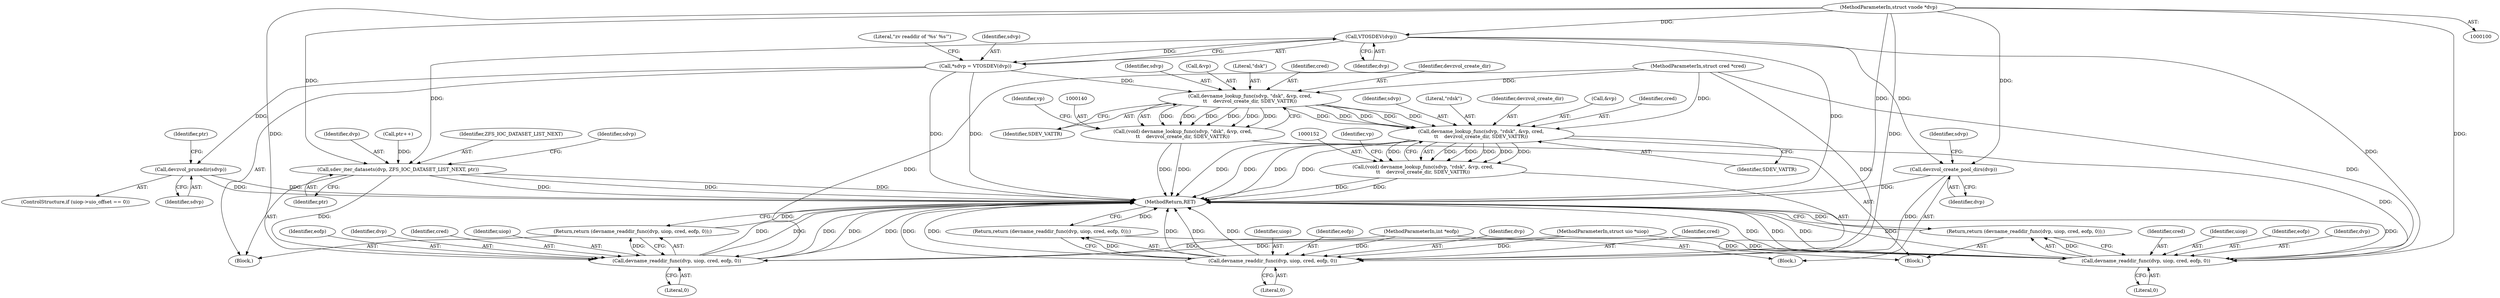 digraph "0_illumos-gate_d65686849024838243515b5c40ae2c479460b4b5@pointer" {
"1000111" [label="(Call,VTOSDEV(dvp))"];
"1000101" [label="(MethodParameterIn,struct vnode *dvp)"];
"1000109" [label="(Call,*sdvp = VTOSDEV(dvp))"];
"1000141" [label="(Call,devname_lookup_func(sdvp, \"dsk\", &vp, cred,\n\t\t    devzvol_create_dir, SDEV_VATTR))"];
"1000139" [label="(Call,(void) devname_lookup_func(sdvp, \"dsk\", &vp, cred,\n\t\t    devzvol_create_dir, SDEV_VATTR))"];
"1000153" [label="(Call,devname_lookup_func(sdvp, \"rdsk\", &vp, cred,\n\t\t    devzvol_create_dir, SDEV_VATTR))"];
"1000151" [label="(Call,(void) devname_lookup_func(sdvp, \"rdsk\", &vp, cred,\n\t\t    devzvol_create_dir, SDEV_VATTR))"];
"1000170" [label="(Call,devname_readdir_func(dvp, uiop, cred, eofp, 0))"];
"1000169" [label="(Return,return (devname_readdir_func(dvp, uiop, cred, eofp, 0));)"];
"1000182" [label="(Call,devzvol_prunedir(sdvp))"];
"1000210" [label="(Call,devzvol_create_pool_dirs(dvp))"];
"1000219" [label="(Call,devname_readdir_func(dvp, uiop, cred, eofp, 0))"];
"1000218" [label="(Return,return (devname_readdir_func(dvp, uiop, cred, eofp, 0));)"];
"1000245" [label="(Call,sdev_iter_datasets(dvp, ZFS_IOC_DATASET_LIST_NEXT, ptr))"];
"1000256" [label="(Call,devname_readdir_func(dvp, uiop, cred, eofp, 0))"];
"1000255" [label="(Return,return (devname_readdir_func(dvp, uiop, cred, eofp, 0));)"];
"1000154" [label="(Identifier,sdvp)"];
"1000142" [label="(Identifier,sdvp)"];
"1000220" [label="(Identifier,dvp)"];
"1000260" [label="(Identifier,eofp)"];
"1000148" [label="(Identifier,SDEV_VATTR)"];
"1000101" [label="(MethodParameterIn,struct vnode *dvp)"];
"1000246" [label="(Identifier,dvp)"];
"1000185" [label="(Identifier,ptr)"];
"1000245" [label="(Call,sdev_iter_datasets(dvp, ZFS_IOC_DATASET_LIST_NEXT, ptr))"];
"1000261" [label="(Literal,0)"];
"1000112" [label="(Identifier,dvp)"];
"1000110" [label="(Identifier,sdvp)"];
"1000175" [label="(Literal,0)"];
"1000182" [label="(Call,devzvol_prunedir(sdvp))"];
"1000176" [label="(ControlStructure,if (uiop->uio_offset == 0))"];
"1000256" [label="(Call,devname_readdir_func(dvp, uiop, cred, eofp, 0))"];
"1000109" [label="(Call,*sdvp = VTOSDEV(dvp))"];
"1000155" [label="(Literal,\"rdsk\")"];
"1000169" [label="(Return,return (devname_readdir_func(dvp, uiop, cred, eofp, 0));)"];
"1000211" [label="(Identifier,dvp)"];
"1000224" [label="(Literal,0)"];
"1000139" [label="(Call,(void) devname_lookup_func(sdvp, \"dsk\", &vp, cred,\n\t\t    devzvol_create_dir, SDEV_VATTR))"];
"1000174" [label="(Identifier,eofp)"];
"1000218" [label="(Return,return (devname_readdir_func(dvp, uiop, cred, eofp, 0));)"];
"1000170" [label="(Call,devname_readdir_func(dvp, uiop, cred, eofp, 0))"];
"1000171" [label="(Identifier,dvp)"];
"1000159" [label="(Identifier,devzvol_create_dir)"];
"1000257" [label="(Identifier,dvp)"];
"1000162" [label="(Identifier,vp)"];
"1000252" [label="(Identifier,sdvp)"];
"1000259" [label="(Identifier,cred)"];
"1000262" [label="(MethodReturn,RET)"];
"1000219" [label="(Call,devname_readdir_func(dvp, uiop, cred, eofp, 0))"];
"1000151" [label="(Call,(void) devname_lookup_func(sdvp, \"rdsk\", &vp, cred,\n\t\t    devzvol_create_dir, SDEV_VATTR))"];
"1000104" [label="(MethodParameterIn,int *eofp)"];
"1000144" [label="(Call,&vp)"];
"1000153" [label="(Call,devname_lookup_func(sdvp, \"rdsk\", &vp, cred,\n\t\t    devzvol_create_dir, SDEV_VATTR))"];
"1000143" [label="(Literal,\"dsk\")"];
"1000107" [label="(Block,)"];
"1000116" [label="(Literal,\"zv readdir of '%s' %s'\")"];
"1000150" [label="(Identifier,vp)"];
"1000160" [label="(Identifier,SDEV_VATTR)"];
"1000204" [label="(Block,)"];
"1000173" [label="(Identifier,cred)"];
"1000248" [label="(Identifier,ptr)"];
"1000238" [label="(Call,ptr++)"];
"1000132" [label="(Block,)"];
"1000222" [label="(Identifier,cred)"];
"1000221" [label="(Identifier,uiop)"];
"1000215" [label="(Identifier,sdvp)"];
"1000258" [label="(Identifier,uiop)"];
"1000146" [label="(Identifier,cred)"];
"1000141" [label="(Call,devname_lookup_func(sdvp, \"dsk\", &vp, cred,\n\t\t    devzvol_create_dir, SDEV_VATTR))"];
"1000255" [label="(Return,return (devname_readdir_func(dvp, uiop, cred, eofp, 0));)"];
"1000156" [label="(Call,&vp)"];
"1000247" [label="(Identifier,ZFS_IOC_DATASET_LIST_NEXT)"];
"1000158" [label="(Identifier,cred)"];
"1000103" [label="(MethodParameterIn,struct cred *cred)"];
"1000210" [label="(Call,devzvol_create_pool_dirs(dvp))"];
"1000147" [label="(Identifier,devzvol_create_dir)"];
"1000223" [label="(Identifier,eofp)"];
"1000183" [label="(Identifier,sdvp)"];
"1000102" [label="(MethodParameterIn,struct uio *uiop)"];
"1000111" [label="(Call,VTOSDEV(dvp))"];
"1000172" [label="(Identifier,uiop)"];
"1000111" -> "1000109"  [label="AST: "];
"1000111" -> "1000112"  [label="CFG: "];
"1000112" -> "1000111"  [label="AST: "];
"1000109" -> "1000111"  [label="CFG: "];
"1000111" -> "1000262"  [label="DDG: "];
"1000111" -> "1000109"  [label="DDG: "];
"1000101" -> "1000111"  [label="DDG: "];
"1000111" -> "1000170"  [label="DDG: "];
"1000111" -> "1000210"  [label="DDG: "];
"1000111" -> "1000245"  [label="DDG: "];
"1000101" -> "1000100"  [label="AST: "];
"1000101" -> "1000262"  [label="DDG: "];
"1000101" -> "1000170"  [label="DDG: "];
"1000101" -> "1000210"  [label="DDG: "];
"1000101" -> "1000219"  [label="DDG: "];
"1000101" -> "1000245"  [label="DDG: "];
"1000101" -> "1000256"  [label="DDG: "];
"1000109" -> "1000107"  [label="AST: "];
"1000110" -> "1000109"  [label="AST: "];
"1000116" -> "1000109"  [label="CFG: "];
"1000109" -> "1000262"  [label="DDG: "];
"1000109" -> "1000262"  [label="DDG: "];
"1000109" -> "1000141"  [label="DDG: "];
"1000109" -> "1000182"  [label="DDG: "];
"1000141" -> "1000139"  [label="AST: "];
"1000141" -> "1000148"  [label="CFG: "];
"1000142" -> "1000141"  [label="AST: "];
"1000143" -> "1000141"  [label="AST: "];
"1000144" -> "1000141"  [label="AST: "];
"1000146" -> "1000141"  [label="AST: "];
"1000147" -> "1000141"  [label="AST: "];
"1000148" -> "1000141"  [label="AST: "];
"1000139" -> "1000141"  [label="CFG: "];
"1000141" -> "1000139"  [label="DDG: "];
"1000141" -> "1000139"  [label="DDG: "];
"1000141" -> "1000139"  [label="DDG: "];
"1000141" -> "1000139"  [label="DDG: "];
"1000141" -> "1000139"  [label="DDG: "];
"1000141" -> "1000139"  [label="DDG: "];
"1000103" -> "1000141"  [label="DDG: "];
"1000141" -> "1000153"  [label="DDG: "];
"1000141" -> "1000153"  [label="DDG: "];
"1000141" -> "1000153"  [label="DDG: "];
"1000141" -> "1000153"  [label="DDG: "];
"1000141" -> "1000153"  [label="DDG: "];
"1000139" -> "1000132"  [label="AST: "];
"1000140" -> "1000139"  [label="AST: "];
"1000150" -> "1000139"  [label="CFG: "];
"1000139" -> "1000262"  [label="DDG: "];
"1000139" -> "1000262"  [label="DDG: "];
"1000153" -> "1000151"  [label="AST: "];
"1000153" -> "1000160"  [label="CFG: "];
"1000154" -> "1000153"  [label="AST: "];
"1000155" -> "1000153"  [label="AST: "];
"1000156" -> "1000153"  [label="AST: "];
"1000158" -> "1000153"  [label="AST: "];
"1000159" -> "1000153"  [label="AST: "];
"1000160" -> "1000153"  [label="AST: "];
"1000151" -> "1000153"  [label="CFG: "];
"1000153" -> "1000262"  [label="DDG: "];
"1000153" -> "1000262"  [label="DDG: "];
"1000153" -> "1000262"  [label="DDG: "];
"1000153" -> "1000262"  [label="DDG: "];
"1000153" -> "1000151"  [label="DDG: "];
"1000153" -> "1000151"  [label="DDG: "];
"1000153" -> "1000151"  [label="DDG: "];
"1000153" -> "1000151"  [label="DDG: "];
"1000153" -> "1000151"  [label="DDG: "];
"1000153" -> "1000151"  [label="DDG: "];
"1000103" -> "1000153"  [label="DDG: "];
"1000153" -> "1000170"  [label="DDG: "];
"1000151" -> "1000132"  [label="AST: "];
"1000152" -> "1000151"  [label="AST: "];
"1000162" -> "1000151"  [label="CFG: "];
"1000151" -> "1000262"  [label="DDG: "];
"1000151" -> "1000262"  [label="DDG: "];
"1000170" -> "1000169"  [label="AST: "];
"1000170" -> "1000175"  [label="CFG: "];
"1000171" -> "1000170"  [label="AST: "];
"1000172" -> "1000170"  [label="AST: "];
"1000173" -> "1000170"  [label="AST: "];
"1000174" -> "1000170"  [label="AST: "];
"1000175" -> "1000170"  [label="AST: "];
"1000169" -> "1000170"  [label="CFG: "];
"1000170" -> "1000262"  [label="DDG: "];
"1000170" -> "1000262"  [label="DDG: "];
"1000170" -> "1000262"  [label="DDG: "];
"1000170" -> "1000262"  [label="DDG: "];
"1000170" -> "1000262"  [label="DDG: "];
"1000170" -> "1000169"  [label="DDG: "];
"1000102" -> "1000170"  [label="DDG: "];
"1000103" -> "1000170"  [label="DDG: "];
"1000104" -> "1000170"  [label="DDG: "];
"1000169" -> "1000132"  [label="AST: "];
"1000262" -> "1000169"  [label="CFG: "];
"1000169" -> "1000262"  [label="DDG: "];
"1000182" -> "1000176"  [label="AST: "];
"1000182" -> "1000183"  [label="CFG: "];
"1000183" -> "1000182"  [label="AST: "];
"1000185" -> "1000182"  [label="CFG: "];
"1000182" -> "1000262"  [label="DDG: "];
"1000182" -> "1000262"  [label="DDG: "];
"1000210" -> "1000204"  [label="AST: "];
"1000210" -> "1000211"  [label="CFG: "];
"1000211" -> "1000210"  [label="AST: "];
"1000215" -> "1000210"  [label="CFG: "];
"1000210" -> "1000262"  [label="DDG: "];
"1000210" -> "1000219"  [label="DDG: "];
"1000219" -> "1000218"  [label="AST: "];
"1000219" -> "1000224"  [label="CFG: "];
"1000220" -> "1000219"  [label="AST: "];
"1000221" -> "1000219"  [label="AST: "];
"1000222" -> "1000219"  [label="AST: "];
"1000223" -> "1000219"  [label="AST: "];
"1000224" -> "1000219"  [label="AST: "];
"1000218" -> "1000219"  [label="CFG: "];
"1000219" -> "1000262"  [label="DDG: "];
"1000219" -> "1000262"  [label="DDG: "];
"1000219" -> "1000262"  [label="DDG: "];
"1000219" -> "1000262"  [label="DDG: "];
"1000219" -> "1000262"  [label="DDG: "];
"1000219" -> "1000218"  [label="DDG: "];
"1000102" -> "1000219"  [label="DDG: "];
"1000103" -> "1000219"  [label="DDG: "];
"1000104" -> "1000219"  [label="DDG: "];
"1000218" -> "1000204"  [label="AST: "];
"1000262" -> "1000218"  [label="CFG: "];
"1000218" -> "1000262"  [label="DDG: "];
"1000245" -> "1000107"  [label="AST: "];
"1000245" -> "1000248"  [label="CFG: "];
"1000246" -> "1000245"  [label="AST: "];
"1000247" -> "1000245"  [label="AST: "];
"1000248" -> "1000245"  [label="AST: "];
"1000252" -> "1000245"  [label="CFG: "];
"1000245" -> "1000262"  [label="DDG: "];
"1000245" -> "1000262"  [label="DDG: "];
"1000245" -> "1000262"  [label="DDG: "];
"1000238" -> "1000245"  [label="DDG: "];
"1000245" -> "1000256"  [label="DDG: "];
"1000256" -> "1000255"  [label="AST: "];
"1000256" -> "1000261"  [label="CFG: "];
"1000257" -> "1000256"  [label="AST: "];
"1000258" -> "1000256"  [label="AST: "];
"1000259" -> "1000256"  [label="AST: "];
"1000260" -> "1000256"  [label="AST: "];
"1000261" -> "1000256"  [label="AST: "];
"1000255" -> "1000256"  [label="CFG: "];
"1000256" -> "1000262"  [label="DDG: "];
"1000256" -> "1000262"  [label="DDG: "];
"1000256" -> "1000262"  [label="DDG: "];
"1000256" -> "1000262"  [label="DDG: "];
"1000256" -> "1000262"  [label="DDG: "];
"1000256" -> "1000255"  [label="DDG: "];
"1000102" -> "1000256"  [label="DDG: "];
"1000103" -> "1000256"  [label="DDG: "];
"1000104" -> "1000256"  [label="DDG: "];
"1000255" -> "1000107"  [label="AST: "];
"1000262" -> "1000255"  [label="CFG: "];
"1000255" -> "1000262"  [label="DDG: "];
}
